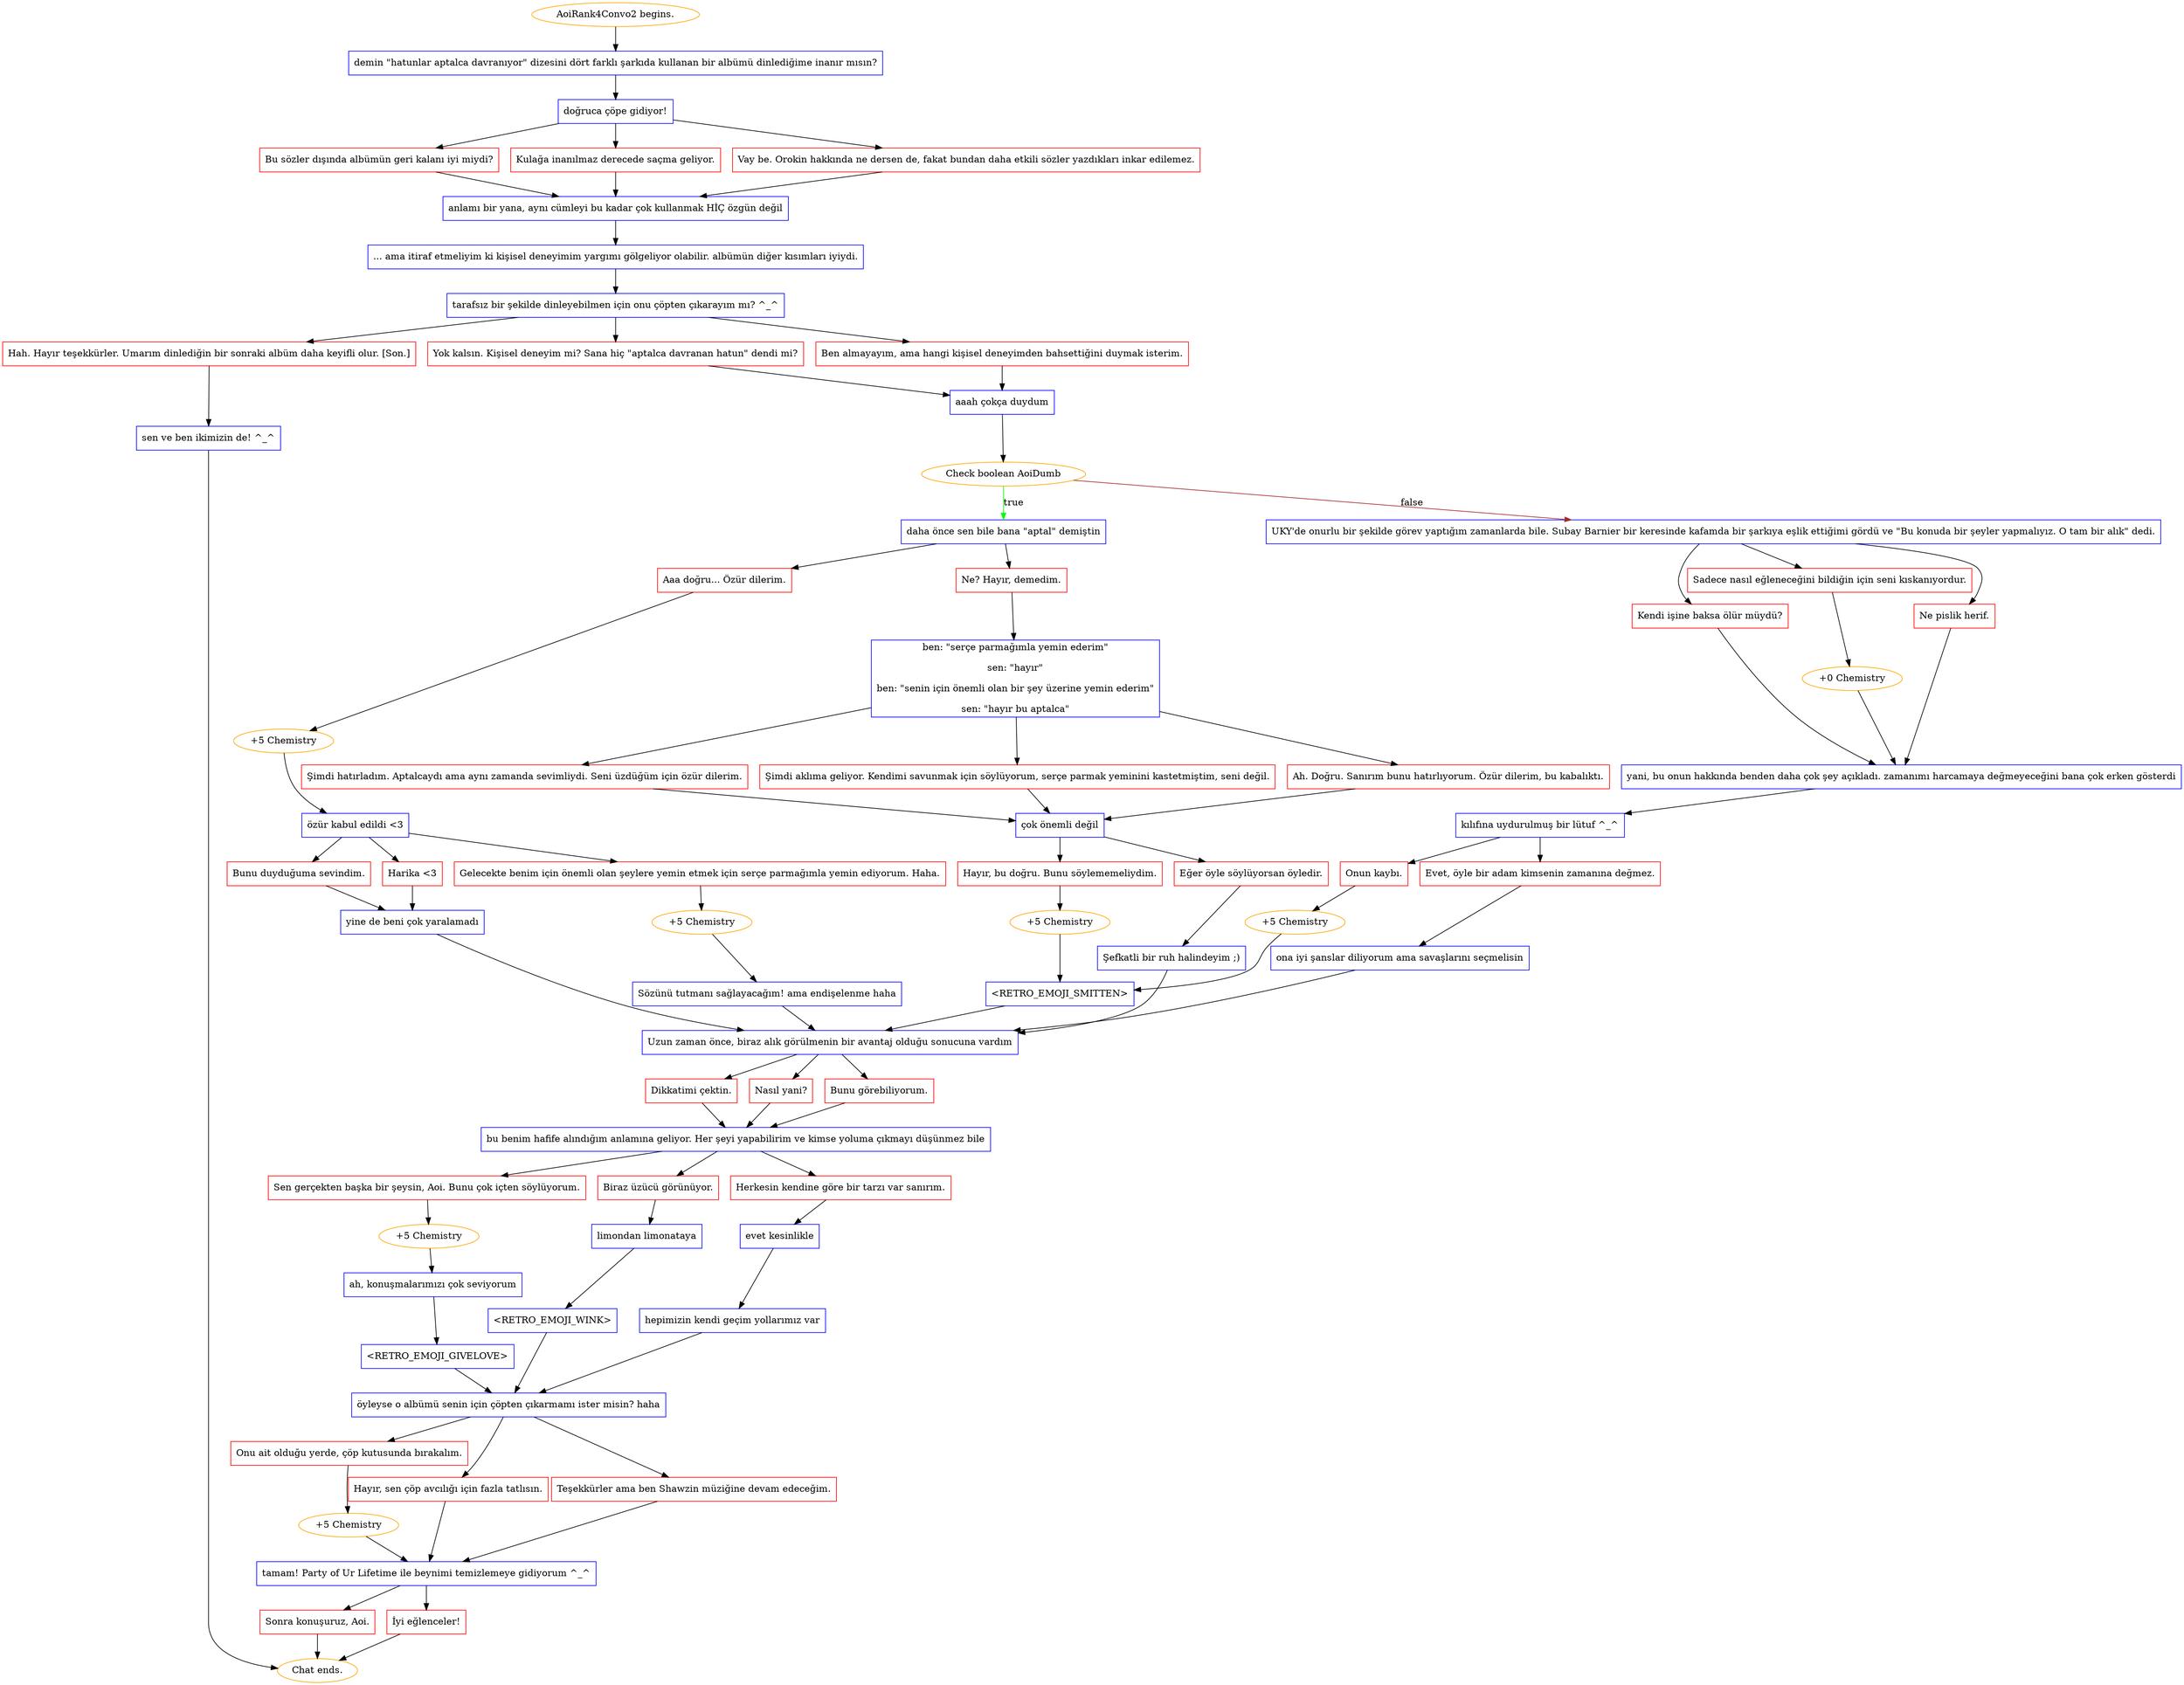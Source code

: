 digraph {
	"AoiRank4Convo2 begins." [color=orange];
		"AoiRank4Convo2 begins." -> j443975660;
	j443975660 [label="demin \"hatunlar aptalca davranıyor\" dizesini dört farklı şarkıda kullanan bir albümü dinlediğime inanır mısın?",shape=box,color=blue];
		j443975660 -> j1426311538;
	j1426311538 [label="doğruca çöpe gidiyor!",shape=box,color=blue];
		j1426311538 -> j2242532765;
		j1426311538 -> j2784116871;
		j1426311538 -> j290467972;
	j2242532765 [label="Bu sözler dışında albümün geri kalanı iyi miydi?",shape=box,color=red];
		j2242532765 -> j141633711;
	j2784116871 [label="Kulağa inanılmaz derecede saçma geliyor.",shape=box,color=red];
		j2784116871 -> j141633711;
	j290467972 [label="Vay be. Orokin hakkında ne dersen de, fakat bundan daha etkili sözler yazdıkları inkar edilemez.",shape=box,color=red];
		j290467972 -> j141633711;
	j141633711 [label="anlamı bir yana, aynı cümleyi bu kadar çok kullanmak HİÇ özgün değil",shape=box,color=blue];
		j141633711 -> j647630869;
	j647630869 [label="... ama itiraf etmeliyim ki kişisel deneyimim yargımı gölgeliyor olabilir. albümün diğer kısımları iyiydi.",shape=box,color=blue];
		j647630869 -> j814139019;
	j814139019 [label="tarafsız bir şekilde dinleyebilmen için onu çöpten çıkarayım mı? ^_^",shape=box,color=blue];
		j814139019 -> j1038405095;
		j814139019 -> j388111177;
		j814139019 -> j1051276220;
	j1038405095 [label="Ben almayayım, ama hangi kişisel deneyimden bahsettiğini duymak isterim.",shape=box,color=red];
		j1038405095 -> j3467298162;
	j388111177 [label="Yok kalsın. Kişisel deneyim mi? Sana hiç \"aptalca davranan hatun\" dendi mi?",shape=box,color=red];
		j388111177 -> j3467298162;
	j1051276220 [label="Hah. Hayır teşekkürler. Umarım dinlediğin bir sonraki albüm daha keyifli olur. [Son.]",shape=box,color=red];
		j1051276220 -> j2097883840;
	j3467298162 [label="aaah çokça duydum",shape=box,color=blue];
		j3467298162 -> j627210173;
	j2097883840 [label="sen ve ben ikimizin de! ^_^",shape=box,color=blue];
		j2097883840 -> "Chat ends.";
	j627210173 [label="Check boolean AoiDumb",color=orange];
		j627210173 -> j1498563659 [label=true,color=green];
		j627210173 -> j81550106 [label=false,color=brown];
	"Chat ends." [color=orange];
	j1498563659 [label="daha önce sen bile bana \"aptal\" demiştin",shape=box,color=blue];
		j1498563659 -> j1200219492;
		j1498563659 -> j2097278812;
	j81550106 [label="UKY'de onurlu bir şekilde görev yaptığım zamanlarda bile. Subay Barnier bir keresinde kafamda bir şarkıya eşlik ettiğimi gördü ve \"Bu konuda bir şeyler yapmalıyız. O tam bir alık\" dedi.",shape=box,color=blue];
		j81550106 -> j3807479833;
		j81550106 -> j3894308080;
		j81550106 -> j3376766961;
	j1200219492 [label="Ne? Hayır, demedim.",shape=box,color=red];
		j1200219492 -> j2305116157;
	j2097278812 [label="Aaa doğru... Özür dilerim.",shape=box,color=red];
		j2097278812 -> j382340447;
	j3807479833 [label="Ne pislik herif.",shape=box,color=red];
		j3807479833 -> j1741535838;
	j3894308080 [label="Sadece nasıl eğleneceğini bildiğin için seni kıskanıyordur.",shape=box,color=red];
		j3894308080 -> j2800107290;
	j3376766961 [label="Kendi işine baksa ölür müydü?",shape=box,color=red];
		j3376766961 -> j1741535838;
	j2305116157 [label="ben: \"serçe parmağımla yemin ederim\"
sen: \"hayır\"
ben: \"senin için önemli olan bir şey üzerine yemin ederim\"
sen: \"hayır bu aptalca\"",shape=box,color=blue];
		j2305116157 -> j2744647100;
		j2305116157 -> j1701030613;
		j2305116157 -> j310176782;
	j382340447 [label="+5 Chemistry",color=orange];
		j382340447 -> j3841595199;
	j1741535838 [label="yani, bu onun hakkında benden daha çok şey açıkladı. zamanımı harcamaya değmeyeceğini bana çok erken gösterdi",shape=box,color=blue];
		j1741535838 -> j3507671107;
	j2800107290 [label="+0 Chemistry",color=orange];
		j2800107290 -> j1741535838;
	j2744647100 [label="Şimdi aklıma geliyor. Kendimi savunmak için söylüyorum, serçe parmak yeminini kastetmiştim, seni değil.",shape=box,color=red];
		j2744647100 -> j524539937;
	j1701030613 [label="Ah. Doğru. Sanırım bunu hatırlıyorum. Özür dilerim, bu kabalıktı.",shape=box,color=red];
		j1701030613 -> j524539937;
	j310176782 [label="Şimdi hatırladım. Aptalcaydı ama aynı zamanda sevimliydi. Seni üzdüğüm için özür dilerim.",shape=box,color=red];
		j310176782 -> j524539937;
	j3841595199 [label="özür kabul edildi <3",shape=box,color=blue];
		j3841595199 -> j2982602732;
		j3841595199 -> j531443220;
		j3841595199 -> j2757429646;
	j3507671107 [label="kılıfına uydurulmuş bir lütuf ^_^",shape=box,color=blue];
		j3507671107 -> j2531440248;
		j3507671107 -> j1432279578;
	j524539937 [label="çok önemli değil",shape=box,color=blue];
		j524539937 -> j879129388;
		j524539937 -> j2516385518;
	j2982602732 [label="Gelecekte benim için önemli olan şeylere yemin etmek için serçe parmağımla yemin ediyorum. Haha.",shape=box,color=red];
		j2982602732 -> j144503106;
	j531443220 [label="Harika <3",shape=box,color=red];
		j531443220 -> j228307532;
	j2757429646 [label="Bunu duyduğuma sevindim.",shape=box,color=red];
		j2757429646 -> j228307532;
	j2531440248 [label="Onun kaybı.",shape=box,color=red];
		j2531440248 -> j1827475235;
	j1432279578 [label="Evet, öyle bir adam kimsenin zamanına değmez.",shape=box,color=red];
		j1432279578 -> j4204259136;
	j879129388 [label="Hayır, bu doğru. Bunu söylememeliydim.",shape=box,color=red];
		j879129388 -> j877764077;
	j2516385518 [label="Eğer öyle söylüyorsan öyledir.",shape=box,color=red];
		j2516385518 -> j2573148438;
	j144503106 [label="+5 Chemistry",color=orange];
		j144503106 -> j2159966509;
	j228307532 [label="yine de beni çok yaralamadı",shape=box,color=blue];
		j228307532 -> j1494608696;
	j1827475235 [label="+5 Chemistry",color=orange];
		j1827475235 -> j1665866702;
	j4204259136 [label="ona iyi şanslar diliyorum ama savaşlarını seçmelisin",shape=box,color=blue];
		j4204259136 -> j1494608696;
	j877764077 [label="+5 Chemistry",color=orange];
		j877764077 -> j1665866702;
	j2573148438 [label="Şefkatli bir ruh halindeyim ;)",shape=box,color=blue];
		j2573148438 -> j1494608696;
	j2159966509 [label="Sözünü tutmanı sağlayacağım! ama endişelenme haha",shape=box,color=blue];
		j2159966509 -> j1494608696;
	j1494608696 [label="Uzun zaman önce, biraz alık görülmenin bir avantaj olduğu sonucuna vardım",shape=box,color=blue];
		j1494608696 -> j3648932127;
		j1494608696 -> j1953812220;
		j1494608696 -> j2977196005;
	j1665866702 [label="<RETRO_EMOJI_SMITTEN>",shape=box,color=blue];
		j1665866702 -> j1494608696;
	j3648932127 [label="Nasıl yani?",shape=box,color=red];
		j3648932127 -> j629388615;
	j1953812220 [label="Bunu görebiliyorum.",shape=box,color=red];
		j1953812220 -> j629388615;
	j2977196005 [label="Dikkatimi çektin.",shape=box,color=red];
		j2977196005 -> j629388615;
	j629388615 [label="bu benim hafife alındığım anlamına geliyor. Her şeyi yapabilirim ve kimse yoluma çıkmayı düşünmez bile",shape=box,color=blue];
		j629388615 -> j1189544310;
		j629388615 -> j1526395912;
		j629388615 -> j830460316;
	j1189544310 [label="Biraz üzücü görünüyor.",shape=box,color=red];
		j1189544310 -> j1901399920;
	j1526395912 [label="Sen gerçekten başka bir şeysin, Aoi. Bunu çok içten söylüyorum.",shape=box,color=red];
		j1526395912 -> j1076537387;
	j830460316 [label="Herkesin kendine göre bir tarzı var sanırım.",shape=box,color=red];
		j830460316 -> j503529768;
	j1901399920 [label="limondan limonataya",shape=box,color=blue];
		j1901399920 -> j4223858409;
	j1076537387 [label="+5 Chemistry",color=orange];
		j1076537387 -> j216443637;
	j503529768 [label="evet kesinlikle",shape=box,color=blue];
		j503529768 -> j248658793;
	j4223858409 [label="<RETRO_EMOJI_WINK>",shape=box,color=blue];
		j4223858409 -> j1279333375;
	j216443637 [label="ah, konuşmalarımızı çok seviyorum",shape=box,color=blue];
		j216443637 -> j205120923;
	j248658793 [label="hepimizin kendi geçim yollarımız var",shape=box,color=blue];
		j248658793 -> j1279333375;
	j1279333375 [label="öyleyse o albümü senin için çöpten çıkarmamı ister misin? haha",shape=box,color=blue];
		j1279333375 -> j2721316762;
		j1279333375 -> j2741611038;
		j1279333375 -> j339276680;
	j205120923 [label="<RETRO_EMOJI_GIVELOVE>",shape=box,color=blue];
		j205120923 -> j1279333375;
	j2721316762 [label="Hayır, sen çöp avcılığı için fazla tatlısın.",shape=box,color=red];
		j2721316762 -> j1742112724;
	j2741611038 [label="Onu ait olduğu yerde, çöp kutusunda bırakalım.",shape=box,color=red];
		j2741611038 -> j1710202282;
	j339276680 [label="Teşekkürler ama ben Shawzin müziğine devam edeceğim.",shape=box,color=red];
		j339276680 -> j1742112724;
	j1742112724 [label="tamam! Party of Ur Lifetime ile beynimi temizlemeye gidiyorum ^_^",shape=box,color=blue];
		j1742112724 -> j2381078862;
		j1742112724 -> j271184643;
	j1710202282 [label="+5 Chemistry",color=orange];
		j1710202282 -> j1742112724;
	j2381078862 [label="İyi eğlenceler!",shape=box,color=red];
		j2381078862 -> "Chat ends.";
	j271184643 [label="Sonra konuşuruz, Aoi.",shape=box,color=red];
		j271184643 -> "Chat ends.";
}